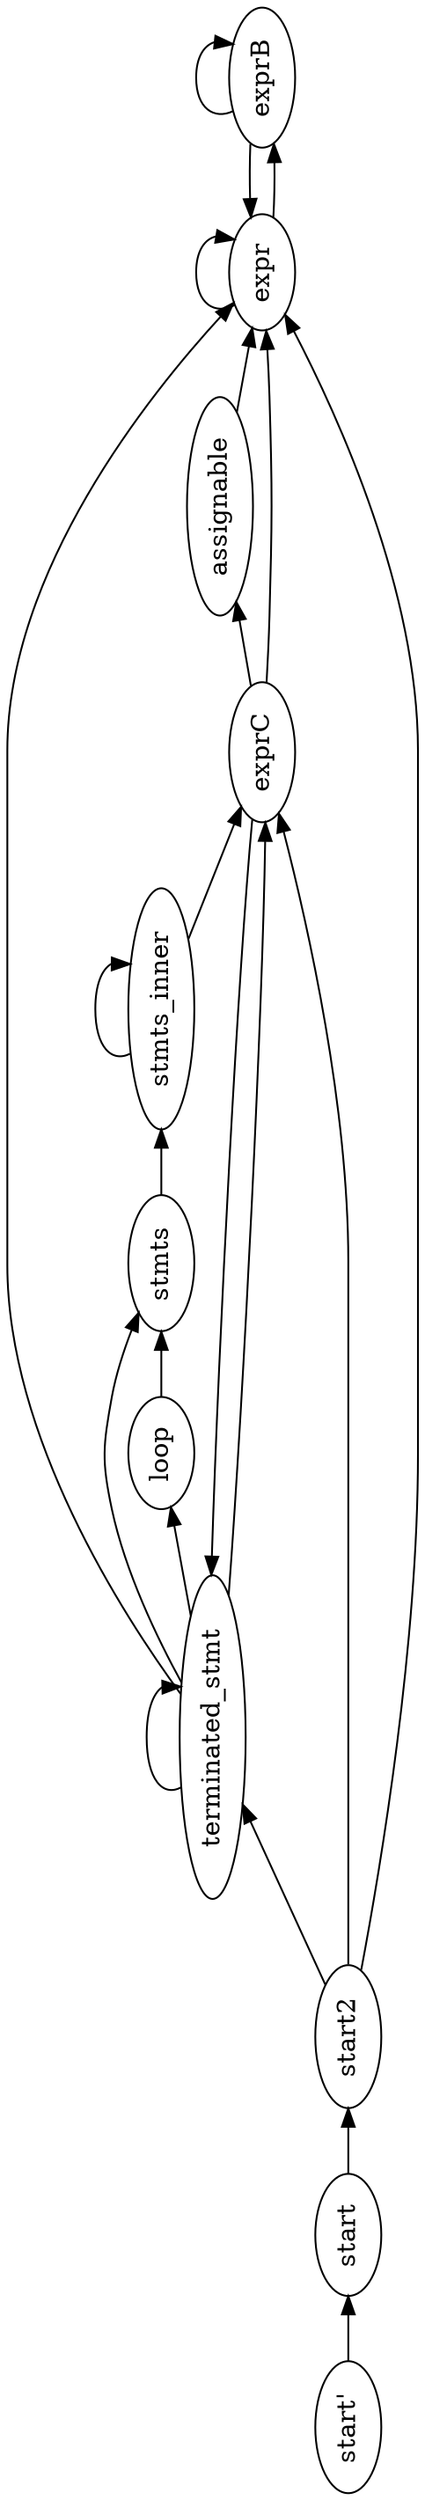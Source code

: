 digraph G {
orientation = landscape;
rankdir = LR;
ratio = compress;
nt0 [ label="start'" ] ;
nt1 [ label="terminated_stmt" ] ;
nt2 [ label="stmts_inner" ] ;
nt3 [ label="stmts" ] ;
nt4 [ label="start2" ] ;
nt5 [ label="start" ] ;
nt6 [ label="loop" ] ;
nt7 [ label="exprC" ] ;
nt8 [ label="exprB" ] ;
nt9 [ label="expr" ] ;
nt10 [ label="assignable" ] ;
nt0 -> nt5 [ label="" ] ;
nt1 -> nt1 [ label="" ] ;
nt1 -> nt3 [ label="" ] ;
nt1 -> nt6 [ label="" ] ;
nt1 -> nt7 [ label="" ] ;
nt1 -> nt9 [ label="" ] ;
nt2 -> nt2 [ label="" ] ;
nt2 -> nt7 [ label="" ] ;
nt3 -> nt2 [ label="" ] ;
nt4 -> nt1 [ label="" ] ;
nt4 -> nt7 [ label="" ] ;
nt4 -> nt9 [ label="" ] ;
nt5 -> nt4 [ label="" ] ;
nt6 -> nt3 [ label="" ] ;
nt7 -> nt1 [ label="" ] ;
nt7 -> nt9 [ label="" ] ;
nt7 -> nt10 [ label="" ] ;
nt8 -> nt8 [ label="" ] ;
nt8 -> nt9 [ label="" ] ;
nt9 -> nt8 [ label="" ] ;
nt9 -> nt9 [ label="" ] ;
nt10 -> nt9 [ label="" ] ;

}
